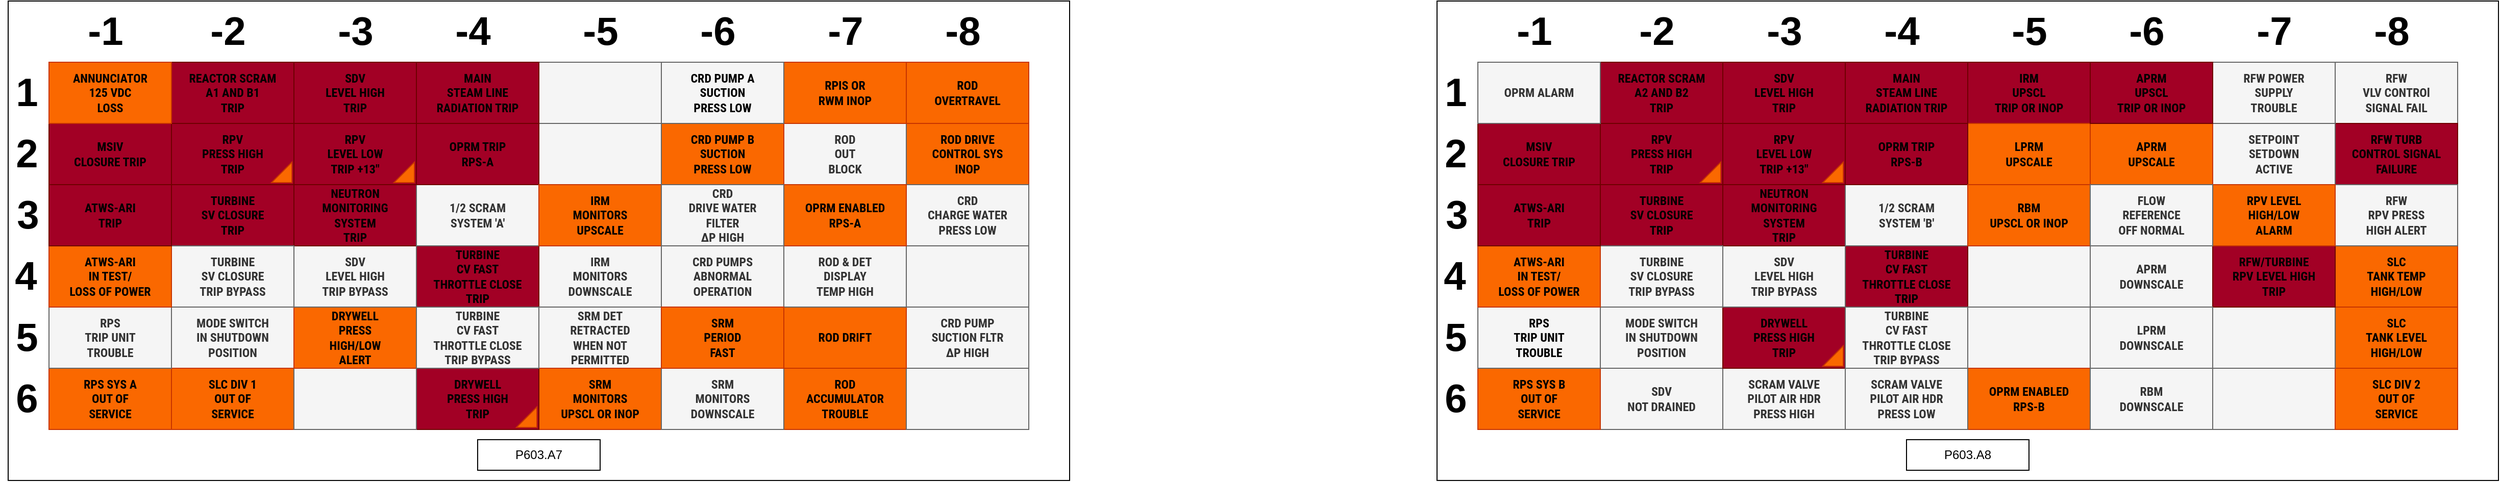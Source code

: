 <mxfile version="24.2.5" type="device">
  <diagram name="Page-1" id="h8Bcf1s3tBFt2Pz8XJp2">
    <mxGraphModel dx="2049" dy="1206" grid="1" gridSize="10" guides="1" tooltips="1" connect="1" arrows="1" fold="1" page="1" pageScale="1" pageWidth="850" pageHeight="1100" math="0" shadow="0">
      <root>
        <mxCell id="0" />
        <mxCell id="1" parent="0" />
        <mxCell id="2YqUbFD5odln5tQl_1zN-1" value="" style="rounded=0;whiteSpace=wrap;html=1;" parent="1" vertex="1">
          <mxGeometry x="588" y="350" width="1040" height="470" as="geometry" />
        </mxCell>
        <mxCell id="2YqUbFD5odln5tQl_1zN-2" value="SRM DET&lt;div&gt;RETRACTED&lt;/div&gt;&lt;div&gt;WHEN NOT&lt;/div&gt;&lt;div&gt;PERMITTED&lt;/div&gt;" style="rounded=0;whiteSpace=wrap;html=1;fillColor=#f5f5f5;fontColor=#333333;strokeColor=#666666;labelBackgroundColor=none;fontSize=12;fontFamily=Roboto Condensed;fontStyle=1" parent="1" vertex="1">
          <mxGeometry x="1108" y="650" width="120" height="60" as="geometry" />
        </mxCell>
        <mxCell id="2YqUbFD5odln5tQl_1zN-3" value="ROD&lt;div&gt;OVERTRAVEL&lt;/div&gt;" style="rounded=0;whiteSpace=wrap;html=1;fillColor=#fa6800;fontColor=#000000;strokeColor=#C73500;labelBackgroundColor=none;fontSize=12;fontFamily=Roboto Condensed;fontStyle=1" parent="1" vertex="1">
          <mxGeometry x="1468" y="410" width="120" height="60" as="geometry" />
        </mxCell>
        <mxCell id="2YqUbFD5odln5tQl_1zN-4" value="ROD&lt;div&gt;ACCUMULATOR&lt;/div&gt;&lt;div&gt;TROUBLE&lt;/div&gt;" style="rounded=0;whiteSpace=wrap;html=1;fillColor=#fa6800;fontColor=#000000;strokeColor=#C73500;labelBackgroundColor=none;fontSize=12;fontFamily=Roboto Condensed;fontStyle=1" parent="1" vertex="1">
          <mxGeometry x="1348" y="710" width="120" height="60" as="geometry" />
        </mxCell>
        <mxCell id="2YqUbFD5odln5tQl_1zN-5" value="-1" style="text;html=1;align=center;verticalAlign=middle;resizable=0;points=[];autosize=1;strokeColor=none;fillColor=none;fontSize=39;fontStyle=1" parent="1" vertex="1">
          <mxGeometry x="653" y="350" width="60" height="60" as="geometry" />
        </mxCell>
        <mxCell id="2YqUbFD5odln5tQl_1zN-6" value="-2" style="text;html=1;align=center;verticalAlign=middle;resizable=0;points=[];autosize=1;strokeColor=none;fillColor=none;fontSize=39;fontStyle=1" parent="1" vertex="1">
          <mxGeometry x="773" y="350" width="60" height="60" as="geometry" />
        </mxCell>
        <mxCell id="2YqUbFD5odln5tQl_1zN-7" value="-3" style="text;html=1;align=center;verticalAlign=middle;resizable=0;points=[];autosize=1;strokeColor=none;fillColor=none;fontSize=39;fontStyle=1" parent="1" vertex="1">
          <mxGeometry x="898" y="350" width="60" height="60" as="geometry" />
        </mxCell>
        <mxCell id="2YqUbFD5odln5tQl_1zN-8" value="-4" style="text;html=1;align=center;verticalAlign=middle;resizable=0;points=[];autosize=1;strokeColor=none;fillColor=none;fontSize=39;fontStyle=1" parent="1" vertex="1">
          <mxGeometry x="1013" y="350" width="60" height="60" as="geometry" />
        </mxCell>
        <mxCell id="2YqUbFD5odln5tQl_1zN-9" value="-5" style="text;html=1;align=center;verticalAlign=middle;resizable=0;points=[];autosize=1;strokeColor=none;fillColor=none;fontSize=39;fontStyle=1" parent="1" vertex="1">
          <mxGeometry x="1138" y="350" width="60" height="60" as="geometry" />
        </mxCell>
        <mxCell id="2YqUbFD5odln5tQl_1zN-10" value="-6" style="text;html=1;align=center;verticalAlign=middle;resizable=0;points=[];autosize=1;strokeColor=none;fillColor=none;fontSize=39;fontStyle=1" parent="1" vertex="1">
          <mxGeometry x="1253" y="350" width="60" height="60" as="geometry" />
        </mxCell>
        <mxCell id="2YqUbFD5odln5tQl_1zN-11" value="-7" style="text;html=1;align=center;verticalAlign=middle;resizable=0;points=[];autosize=1;strokeColor=none;fillColor=none;fontSize=39;fontStyle=1" parent="1" vertex="1">
          <mxGeometry x="1378" y="350" width="60" height="60" as="geometry" />
        </mxCell>
        <mxCell id="2YqUbFD5odln5tQl_1zN-12" value="-8" style="text;html=1;align=center;verticalAlign=middle;resizable=0;points=[];autosize=1;strokeColor=none;fillColor=none;fontSize=39;fontStyle=1" parent="1" vertex="1">
          <mxGeometry x="1493" y="350" width="60" height="60" as="geometry" />
        </mxCell>
        <mxCell id="2YqUbFD5odln5tQl_1zN-13" value="1" style="text;html=1;align=center;verticalAlign=middle;resizable=0;points=[];autosize=1;strokeColor=none;fillColor=none;fontSize=39;fontStyle=1" parent="1" vertex="1">
          <mxGeometry x="581" y="410" width="50" height="60" as="geometry" />
        </mxCell>
        <mxCell id="2YqUbFD5odln5tQl_1zN-14" value="2" style="text;html=1;align=center;verticalAlign=middle;resizable=0;points=[];autosize=1;strokeColor=none;fillColor=none;fontSize=39;fontStyle=1" parent="1" vertex="1">
          <mxGeometry x="581" y="470" width="50" height="60" as="geometry" />
        </mxCell>
        <mxCell id="2YqUbFD5odln5tQl_1zN-15" value="3" style="text;html=1;align=center;verticalAlign=middle;resizable=0;points=[];autosize=1;strokeColor=none;fillColor=none;fontSize=39;fontStyle=1" parent="1" vertex="1">
          <mxGeometry x="582" y="530" width="50" height="60" as="geometry" />
        </mxCell>
        <mxCell id="2YqUbFD5odln5tQl_1zN-16" value="4" style="text;html=1;align=center;verticalAlign=middle;resizable=0;points=[];autosize=1;strokeColor=none;fillColor=none;fontSize=39;fontStyle=1" parent="1" vertex="1">
          <mxGeometry x="580" y="590" width="50" height="60" as="geometry" />
        </mxCell>
        <mxCell id="2YqUbFD5odln5tQl_1zN-17" value="5" style="text;html=1;align=center;verticalAlign=middle;resizable=0;points=[];autosize=1;strokeColor=none;fillColor=none;fontSize=39;fontStyle=1" parent="1" vertex="1">
          <mxGeometry x="581" y="650" width="50" height="60" as="geometry" />
        </mxCell>
        <mxCell id="2YqUbFD5odln5tQl_1zN-18" value="6" style="text;html=1;align=center;verticalAlign=middle;resizable=0;points=[];autosize=1;strokeColor=none;fillColor=none;fontSize=39;fontStyle=1" parent="1" vertex="1">
          <mxGeometry x="581" y="710" width="50" height="60" as="geometry" />
        </mxCell>
        <mxCell id="2YqUbFD5odln5tQl_1zN-19" value="P603.A7" style="rounded=0;whiteSpace=wrap;html=1;" parent="1" vertex="1">
          <mxGeometry x="1048" y="780" width="120" height="30" as="geometry" />
        </mxCell>
        <mxCell id="2YqUbFD5odln5tQl_1zN-20" value="" style="rounded=0;whiteSpace=wrap;html=1;fillColor=#f5f5f5;fontColor=#333333;strokeColor=#666666;labelBackgroundColor=none;fontSize=12;fontFamily=Roboto Condensed;fontStyle=1" parent="1" vertex="1">
          <mxGeometry x="1468" y="710" width="120" height="60" as="geometry" />
        </mxCell>
        <mxCell id="2YqUbFD5odln5tQl_1zN-21" value="CRD PUMP&lt;div&gt;SUCTION FLTR&lt;/div&gt;&lt;div&gt;ΔP HIGH&lt;br&gt;&lt;/div&gt;" style="rounded=0;whiteSpace=wrap;html=1;fillColor=#f5f5f5;fontColor=#333333;strokeColor=#666666;labelBackgroundColor=none;fontSize=12;fontFamily=Roboto Condensed;fontStyle=1" parent="1" vertex="1">
          <mxGeometry x="1468" y="650" width="120" height="60" as="geometry" />
        </mxCell>
        <mxCell id="2YqUbFD5odln5tQl_1zN-22" value="" style="rounded=0;whiteSpace=wrap;html=1;fillColor=#f5f5f5;fontColor=#333333;strokeColor=#666666;labelBackgroundColor=none;fontSize=12;fontFamily=Roboto Condensed;fontStyle=1" parent="1" vertex="1">
          <mxGeometry x="1468" y="590" width="120" height="60" as="geometry" />
        </mxCell>
        <mxCell id="2YqUbFD5odln5tQl_1zN-23" value="ROD DRIFT" style="rounded=0;whiteSpace=wrap;html=1;fillColor=#fa6800;fontColor=#000000;strokeColor=#C73500;labelBackgroundColor=none;fontSize=12;fontFamily=Roboto Condensed;fontStyle=1" parent="1" vertex="1">
          <mxGeometry x="1348" y="650" width="120" height="60" as="geometry" />
        </mxCell>
        <mxCell id="2YqUbFD5odln5tQl_1zN-24" value="CRD PUMPS&lt;div&gt;ABNORMAL&lt;/div&gt;&lt;div&gt;OPERATION&lt;/div&gt;" style="rounded=0;whiteSpace=wrap;html=1;fillColor=#f5f5f5;fontColor=#333333;strokeColor=#666666;labelBackgroundColor=none;fontSize=12;fontFamily=Roboto Condensed;fontStyle=1" parent="1" vertex="1">
          <mxGeometry x="1228" y="590" width="120" height="60" as="geometry" />
        </mxCell>
        <mxCell id="2YqUbFD5odln5tQl_1zN-25" value="ROD &amp;amp; DET&lt;div&gt;DISPLAY&lt;/div&gt;&lt;div&gt;TEMP HIGH&lt;/div&gt;" style="rounded=0;whiteSpace=wrap;html=1;fillColor=#f5f5f5;fontColor=#333333;strokeColor=#666666;labelBackgroundColor=none;fontSize=12;fontFamily=Roboto Condensed;fontStyle=1" parent="1" vertex="1">
          <mxGeometry x="1348" y="590" width="120" height="60" as="geometry" />
        </mxCell>
        <mxCell id="2YqUbFD5odln5tQl_1zN-26" value="ROD DRIVE&lt;div&gt;CONTROL SYS&lt;/div&gt;&lt;div&gt;INOP&lt;/div&gt;" style="rounded=0;whiteSpace=wrap;html=1;fillColor=#fa6800;fontColor=#000000;strokeColor=#C73500;labelBackgroundColor=none;fontSize=12;fontFamily=Roboto Condensed;fontStyle=1" parent="1" vertex="1">
          <mxGeometry x="1468" y="470" width="120" height="60" as="geometry" />
        </mxCell>
        <mxCell id="2YqUbFD5odln5tQl_1zN-27" value="ROD&lt;div&gt;OUT&lt;/div&gt;&lt;div&gt;BLOCK&lt;/div&gt;" style="rounded=0;whiteSpace=wrap;html=1;fillColor=#f5f5f5;fontColor=#333333;strokeColor=#666666;labelBackgroundColor=none;fontSize=12;fontFamily=Roboto Condensed;fontStyle=1" parent="1" vertex="1">
          <mxGeometry x="1348" y="470" width="120" height="60" as="geometry" />
        </mxCell>
        <mxCell id="2YqUbFD5odln5tQl_1zN-28" value="CRD PUMP B&lt;div&gt;SUCTION&lt;/div&gt;&lt;div&gt;PRESS LOW&lt;/div&gt;" style="rounded=0;whiteSpace=wrap;html=1;fillColor=#fa6800;fontColor=#000000;strokeColor=#C73500;labelBackgroundColor=none;fontSize=12;fontFamily=Roboto Condensed;fontStyle=1" parent="1" vertex="1">
          <mxGeometry x="1228" y="470" width="120" height="60" as="geometry" />
        </mxCell>
        <mxCell id="2YqUbFD5odln5tQl_1zN-29" value="CRD&lt;div&gt;CHARGE WATER&lt;/div&gt;&lt;div&gt;PRESS LOW&lt;/div&gt;" style="rounded=0;whiteSpace=wrap;html=1;fillColor=#f5f5f5;fontColor=#333333;strokeColor=#666666;labelBackgroundColor=none;fontSize=12;fontFamily=Roboto Condensed;fontStyle=1" parent="1" vertex="1">
          <mxGeometry x="1468" y="530" width="120" height="60" as="geometry" />
        </mxCell>
        <mxCell id="2YqUbFD5odln5tQl_1zN-30" value="RPIS OR&lt;div&gt;RWM INOP&lt;/div&gt;" style="rounded=0;whiteSpace=wrap;html=1;fillColor=#fa6800;fontColor=#000000;strokeColor=#C73500;labelBackgroundColor=none;fontSize=12;fontFamily=Roboto Condensed;fontStyle=1" parent="1" vertex="1">
          <mxGeometry x="1348" y="410" width="120" height="60" as="geometry" />
        </mxCell>
        <mxCell id="2YqUbFD5odln5tQl_1zN-31" value="" style="rounded=0;whiteSpace=wrap;html=1;fillColor=#f5f5f5;fontColor=#333333;strokeColor=#666666;labelBackgroundColor=none;fontSize=12;fontFamily=Roboto Condensed;fontStyle=1" parent="1" vertex="1">
          <mxGeometry x="1108" y="410" width="120" height="60" as="geometry" />
        </mxCell>
        <mxCell id="2YqUbFD5odln5tQl_1zN-32" value="" style="rounded=0;whiteSpace=wrap;html=1;fillColor=#f5f5f5;fontColor=#333333;strokeColor=#666666;labelBackgroundColor=none;fontSize=12;fontFamily=Roboto Condensed;fontStyle=1" parent="1" vertex="1">
          <mxGeometry x="1108" y="470" width="120" height="60" as="geometry" />
        </mxCell>
        <mxCell id="2YqUbFD5odln5tQl_1zN-33" value="OPRM ENABLED&lt;div&gt;RPS-A&lt;/div&gt;" style="rounded=0;whiteSpace=wrap;html=1;fillColor=#fa6800;fontColor=#000000;strokeColor=#C73500;labelBackgroundColor=none;fontSize=12;fontFamily=Roboto Condensed;fontStyle=1" parent="1" vertex="1">
          <mxGeometry x="1348" y="530" width="120" height="60" as="geometry" />
        </mxCell>
        <mxCell id="2YqUbFD5odln5tQl_1zN-34" value="SRM&lt;div&gt;MONITORS&lt;/div&gt;&lt;div&gt;UPSCL OR INOP&lt;/div&gt;" style="rounded=0;whiteSpace=wrap;html=1;fillColor=#fa6800;fontColor=#000000;strokeColor=#C73500;labelBackgroundColor=none;fontSize=12;fontFamily=Roboto Condensed;fontStyle=1" parent="1" vertex="1">
          <mxGeometry x="1108" y="710" width="120" height="60" as="geometry" />
        </mxCell>
        <mxCell id="2YqUbFD5odln5tQl_1zN-35" value="&lt;span style=&quot;color: rgb(0, 0, 0);&quot;&gt;CRD PUMP A&lt;/span&gt;&lt;div style=&quot;color: rgb(0, 0, 0);&quot;&gt;SUCTION&lt;/div&gt;&lt;div style=&quot;color: rgb(0, 0, 0);&quot;&gt;PRESS LOW&lt;/div&gt;" style="rounded=0;whiteSpace=wrap;html=1;fillColor=#f5f5f5;fontColor=#333333;strokeColor=#666666;labelBackgroundColor=none;fontSize=12;fontFamily=Roboto Condensed;fontStyle=1" parent="1" vertex="1">
          <mxGeometry x="1228" y="410" width="120" height="60" as="geometry" />
        </mxCell>
        <mxCell id="2YqUbFD5odln5tQl_1zN-36" value="SRM&lt;div&gt;MONITORS&lt;/div&gt;&lt;div&gt;DOWNSCALE&lt;/div&gt;" style="rounded=0;whiteSpace=wrap;html=1;fillColor=#f5f5f5;fontColor=#333333;strokeColor=#666666;labelBackgroundColor=none;fontSize=12;fontFamily=Roboto Condensed;fontStyle=1" parent="1" vertex="1">
          <mxGeometry x="1228" y="710" width="120" height="60" as="geometry" />
        </mxCell>
        <mxCell id="2YqUbFD5odln5tQl_1zN-37" value="IRM&lt;div&gt;MONITORS&lt;/div&gt;&lt;div&gt;DOWNSCALE&lt;/div&gt;" style="rounded=0;whiteSpace=wrap;html=1;fillColor=#f5f5f5;fontColor=#333333;strokeColor=#666666;labelBackgroundColor=none;fontSize=12;fontFamily=Roboto Condensed;fontStyle=1" parent="1" vertex="1">
          <mxGeometry x="1108" y="590" width="120" height="60" as="geometry" />
        </mxCell>
        <mxCell id="2YqUbFD5odln5tQl_1zN-38" value="DRYWELL&lt;div&gt;PRESS HIGH&lt;/div&gt;&lt;div&gt;TRIP&lt;/div&gt;" style="rounded=0;whiteSpace=wrap;html=1;fillColor=#a20025;fontColor=#000000;strokeColor=#6F0000;labelBackgroundColor=none;fontSize=12;fontFamily=Roboto Condensed;fontStyle=1" parent="1" vertex="1">
          <mxGeometry x="988" y="710" width="120" height="60" as="geometry" />
        </mxCell>
        <mxCell id="2YqUbFD5odln5tQl_1zN-39" value="MODE SWITCH&lt;div&gt;IN SHUTDOWN&lt;/div&gt;&lt;div&gt;POSITION&lt;/div&gt;" style="rounded=0;whiteSpace=wrap;html=1;fillColor=#f5f5f5;fontColor=#333333;strokeColor=#666666;labelBackgroundColor=none;fontSize=12;fontFamily=Roboto Condensed;fontStyle=1" parent="1" vertex="1">
          <mxGeometry x="748" y="650" width="120" height="60" as="geometry" />
        </mxCell>
        <mxCell id="2YqUbFD5odln5tQl_1zN-40" value="SLC DIV 1&lt;div&gt;OUT OF&lt;/div&gt;&lt;div&gt;SERVICE&lt;/div&gt;" style="rounded=0;whiteSpace=wrap;html=1;fillColor=#fa6800;fontColor=#000000;strokeColor=#C73500;labelBackgroundColor=none;fontSize=12;fontFamily=Roboto Condensed;fontStyle=1" parent="1" vertex="1">
          <mxGeometry x="748" y="710" width="120" height="60" as="geometry" />
        </mxCell>
        <mxCell id="2YqUbFD5odln5tQl_1zN-41" value="RPS SYS A&lt;div&gt;OUT OF&lt;/div&gt;&lt;div&gt;SERVICE&lt;/div&gt;" style="rounded=0;whiteSpace=wrap;html=1;fillColor=#fa6800;fontColor=#000000;strokeColor=#C73500;labelBackgroundColor=none;fontSize=12;fontFamily=Roboto Condensed;fontStyle=1" parent="1" vertex="1">
          <mxGeometry x="628" y="710" width="120" height="60" as="geometry" />
        </mxCell>
        <mxCell id="2YqUbFD5odln5tQl_1zN-42" value="RPS&lt;br&gt;TRIP UNIT&lt;div&gt;TROUBLE&lt;/div&gt;" style="rounded=0;whiteSpace=wrap;html=1;fillColor=#f5f5f5;fontColor=#333333;strokeColor=#666666;labelBackgroundColor=none;fontSize=12;fontFamily=Roboto Condensed;fontStyle=1" parent="1" vertex="1">
          <mxGeometry x="628" y="650" width="120" height="60" as="geometry" />
        </mxCell>
        <mxCell id="2YqUbFD5odln5tQl_1zN-43" value="" style="rounded=0;whiteSpace=wrap;html=1;fillColor=#f5f5f5;fontColor=#333333;strokeColor=#666666;labelBackgroundColor=none;fontSize=12;fontFamily=Roboto Condensed;fontStyle=1" parent="1" vertex="1">
          <mxGeometry x="868" y="710" width="120" height="60" as="geometry" />
        </mxCell>
        <mxCell id="2YqUbFD5odln5tQl_1zN-44" value="DRYWELL&lt;br&gt;PRESS&lt;div&gt;HIGH/LOW&lt;/div&gt;&lt;div&gt;ALERT&lt;/div&gt;" style="rounded=0;whiteSpace=wrap;html=1;fillColor=#fa6800;fontColor=#000000;strokeColor=#C73500;labelBackgroundColor=none;fontSize=12;fontFamily=Roboto Condensed;fontStyle=1" parent="1" vertex="1">
          <mxGeometry x="868" y="650" width="120" height="60" as="geometry" />
        </mxCell>
        <mxCell id="2YqUbFD5odln5tQl_1zN-45" value="TURBINE&lt;div&gt;CV FAST&lt;/div&gt;&lt;div&gt;THROTTLE CLOSE&lt;/div&gt;&lt;div&gt;TRIP&lt;/div&gt;" style="rounded=0;whiteSpace=wrap;html=1;fillColor=#a20025;fontColor=#000000;strokeColor=#6F0000;labelBackgroundColor=none;fontSize=12;fontFamily=Roboto Condensed;fontStyle=1" parent="1" vertex="1">
          <mxGeometry x="988" y="590" width="120" height="60" as="geometry" />
        </mxCell>
        <mxCell id="2YqUbFD5odln5tQl_1zN-46" value="SDV&lt;div&gt;LEVEL HIGH&lt;/div&gt;&lt;div&gt;TRIP BYPASS&lt;/div&gt;" style="rounded=0;whiteSpace=wrap;html=1;fillColor=#f5f5f5;fontColor=#333333;strokeColor=#666666;labelBackgroundColor=none;fontSize=12;fontFamily=Roboto Condensed;fontStyle=1" parent="1" vertex="1">
          <mxGeometry x="868" y="590" width="120" height="60" as="geometry" />
        </mxCell>
        <mxCell id="2YqUbFD5odln5tQl_1zN-47" value="NEUTRON&lt;div&gt;MONITORING&lt;/div&gt;&lt;div&gt;SYSTEM&lt;/div&gt;&lt;div&gt;TRIP&lt;/div&gt;" style="rounded=0;whiteSpace=wrap;html=1;fillColor=#a20025;fontColor=#000000;strokeColor=#6F0000;labelBackgroundColor=none;fontSize=12;fontFamily=Roboto Condensed;fontStyle=1" parent="1" vertex="1">
          <mxGeometry x="868" y="530" width="120" height="60" as="geometry" />
        </mxCell>
        <mxCell id="2YqUbFD5odln5tQl_1zN-48" value="1/2 SCRAM&lt;div&gt;SYSTEM &#39;A&#39;&lt;/div&gt;" style="rounded=0;whiteSpace=wrap;html=1;fillColor=#f5f5f5;fontColor=#333333;strokeColor=#666666;labelBackgroundColor=none;fontSize=12;fontFamily=Roboto Condensed;fontStyle=1" parent="1" vertex="1">
          <mxGeometry x="988" y="530" width="120" height="60" as="geometry" />
        </mxCell>
        <mxCell id="2YqUbFD5odln5tQl_1zN-49" value="OPRM TRIP&lt;div&gt;RPS-A&lt;/div&gt;" style="rounded=0;whiteSpace=wrap;html=1;fillColor=#a20025;fontColor=#000000;strokeColor=#6F0000;labelBackgroundColor=none;fontSize=12;fontFamily=Roboto Condensed;fontStyle=1" parent="1" vertex="1">
          <mxGeometry x="988" y="470" width="120" height="60" as="geometry" />
        </mxCell>
        <mxCell id="2YqUbFD5odln5tQl_1zN-50" value="RPV&lt;div&gt;LEVEL LOW&lt;/div&gt;&lt;div&gt;TRIP +13&quot;&lt;/div&gt;" style="rounded=0;whiteSpace=wrap;html=1;fillColor=#a20025;fontColor=#000000;strokeColor=#6F0000;labelBackgroundColor=none;fontSize=12;fontFamily=Roboto Condensed;fontStyle=1" parent="1" vertex="1">
          <mxGeometry x="868" y="470" width="120" height="60" as="geometry" />
        </mxCell>
        <mxCell id="2YqUbFD5odln5tQl_1zN-51" value="SDV&lt;div&gt;LEVEL HIGH&lt;/div&gt;&lt;div&gt;TRIP&lt;/div&gt;" style="rounded=0;whiteSpace=wrap;html=1;fillColor=#a20025;fontColor=#000000;strokeColor=#6F0000;labelBackgroundColor=none;fontSize=12;fontFamily=Roboto Condensed;fontStyle=1" parent="1" vertex="1">
          <mxGeometry x="868" y="410" width="120" height="60" as="geometry" />
        </mxCell>
        <mxCell id="2YqUbFD5odln5tQl_1zN-52" value="MAIN&lt;div&gt;STEAM LINE&lt;/div&gt;&lt;div&gt;RADIATION TRIP&lt;/div&gt;" style="rounded=0;whiteSpace=wrap;html=1;fillColor=#a20025;fontColor=#000000;strokeColor=#6F0000;labelBackgroundColor=none;fontSize=12;fontFamily=Roboto Condensed;fontStyle=1" parent="1" vertex="1">
          <mxGeometry x="988" y="410" width="120" height="60" as="geometry" />
        </mxCell>
        <mxCell id="2YqUbFD5odln5tQl_1zN-53" value="REACTOR SCRAM&lt;div&gt;A1 AND B1&lt;/div&gt;&lt;div&gt;TRIP&lt;/div&gt;" style="rounded=0;whiteSpace=wrap;html=1;fillColor=#a20025;fontColor=#000000;strokeColor=#6F0000;labelBackgroundColor=none;fontSize=12;fontFamily=Roboto Condensed;fontStyle=1" parent="1" vertex="1">
          <mxGeometry x="748" y="410" width="120" height="60" as="geometry" />
        </mxCell>
        <mxCell id="2YqUbFD5odln5tQl_1zN-54" value="RPV&lt;div&gt;PRESS HIGH&lt;/div&gt;&lt;div&gt;TRIP&lt;/div&gt;" style="rounded=0;whiteSpace=wrap;html=1;fillColor=#a20025;fontColor=#000000;strokeColor=#6F0000;labelBackgroundColor=none;fontSize=12;fontFamily=Roboto Condensed;fontStyle=1" parent="1" vertex="1">
          <mxGeometry x="748" y="470" width="120" height="60" as="geometry" />
        </mxCell>
        <mxCell id="2YqUbFD5odln5tQl_1zN-55" value="TURBINE&lt;div&gt;SV CLOSURE&lt;br&gt;&lt;span style=&quot;background-color: initial;&quot;&gt;TRIP&lt;/span&gt;&lt;/div&gt;" style="rounded=0;whiteSpace=wrap;html=1;fillColor=#a20025;fontColor=#000000;strokeColor=#6F0000;labelBackgroundColor=none;fontSize=12;fontFamily=Roboto Condensed;fontStyle=1" parent="1" vertex="1">
          <mxGeometry x="748" y="530" width="120" height="60" as="geometry" />
        </mxCell>
        <mxCell id="2YqUbFD5odln5tQl_1zN-56" value="TURBINE&lt;div&gt;SV CLOSURE&lt;br&gt;&lt;span style=&quot;background-color: initial;&quot;&gt;TRIP BYPASS&lt;/span&gt;&lt;/div&gt;" style="rounded=0;whiteSpace=wrap;html=1;fillColor=#f5f5f5;fontColor=#333333;strokeColor=#666666;labelBackgroundColor=none;fontSize=12;fontFamily=Roboto Condensed;fontStyle=1" parent="1" vertex="1">
          <mxGeometry x="748" y="590" width="120" height="60" as="geometry" />
        </mxCell>
        <mxCell id="2YqUbFD5odln5tQl_1zN-57" value="ATWS-ARI&lt;div&gt;IN TEST/&lt;/div&gt;&lt;div&gt;LOSS OF POWER&lt;/div&gt;" style="rounded=0;whiteSpace=wrap;html=1;fillColor=#fa6800;fontColor=#000000;strokeColor=#C73500;labelBackgroundColor=none;fontSize=12;fontFamily=Roboto Condensed;fontStyle=1" parent="1" vertex="1">
          <mxGeometry x="628" y="590" width="120" height="60" as="geometry" />
        </mxCell>
        <mxCell id="2YqUbFD5odln5tQl_1zN-58" value="&lt;span style=&quot;&quot;&gt;ATWS-ARI&lt;/span&gt;&lt;div style=&quot;&quot;&gt;TRIP&lt;/div&gt;" style="rounded=0;whiteSpace=wrap;html=1;fillColor=#a20025;fontColor=#000000;strokeColor=#6F0000;labelBackgroundColor=none;fontSize=12;fontFamily=Roboto Condensed;fontStyle=1" parent="1" vertex="1">
          <mxGeometry x="628" y="530" width="120" height="60" as="geometry" />
        </mxCell>
        <mxCell id="2YqUbFD5odln5tQl_1zN-59" value="MSIV&lt;div&gt;CLOSURE TRIP&lt;/div&gt;" style="rounded=0;whiteSpace=wrap;html=1;fillColor=#a20025;fontColor=#000000;strokeColor=#6F0000;labelBackgroundColor=none;fontSize=12;fontFamily=Roboto Condensed;fontStyle=1" parent="1" vertex="1">
          <mxGeometry x="628" y="470" width="120" height="60" as="geometry" />
        </mxCell>
        <mxCell id="2YqUbFD5odln5tQl_1zN-60" value="ANNUNCIATOR&lt;div&gt;125 VDC&lt;/div&gt;&lt;div&gt;LOSS&lt;/div&gt;" style="rounded=0;whiteSpace=wrap;html=1;fillColor=#fa6800;fontColor=#000000;strokeColor=#C73500;labelBackgroundColor=none;fontSize=12;fontFamily=Roboto Condensed;fontStyle=1" parent="1" vertex="1">
          <mxGeometry x="628" y="410" width="120" height="60" as="geometry" />
        </mxCell>
        <mxCell id="2YqUbFD5odln5tQl_1zN-61" value="IRM&lt;div&gt;MONITORS&lt;/div&gt;&lt;div&gt;UPSCALE&lt;/div&gt;" style="rounded=0;whiteSpace=wrap;html=1;fillColor=#fa6800;fontColor=#000000;strokeColor=#C73500;labelBackgroundColor=none;fontSize=12;fontFamily=Roboto Condensed;fontStyle=1" parent="1" vertex="1">
          <mxGeometry x="1108" y="530" width="120" height="60" as="geometry" />
        </mxCell>
        <mxCell id="2YqUbFD5odln5tQl_1zN-62" value="SRM&lt;div&gt;PERIOD&lt;/div&gt;&lt;div&gt;FAST&lt;/div&gt;" style="rounded=0;whiteSpace=wrap;html=1;fillColor=#fa6800;fontColor=#000000;strokeColor=#C73500;labelBackgroundColor=none;fontSize=12;fontFamily=Roboto Condensed;fontStyle=1" parent="1" vertex="1">
          <mxGeometry x="1228" y="650" width="120" height="60" as="geometry" />
        </mxCell>
        <mxCell id="2YqUbFD5odln5tQl_1zN-63" value="TURBINE&lt;div&gt;CV FAST&lt;/div&gt;&lt;div&gt;THROTTLE CLOSE&lt;/div&gt;&lt;div&gt;TRIP BYPASS&lt;/div&gt;" style="rounded=0;whiteSpace=wrap;html=1;fillColor=#f5f5f5;fontColor=#333333;strokeColor=#666666;labelBackgroundColor=none;fontSize=12;fontFamily=Roboto Condensed;fontStyle=1" parent="1" vertex="1">
          <mxGeometry x="988" y="650" width="120" height="60" as="geometry" />
        </mxCell>
        <mxCell id="2YqUbFD5odln5tQl_1zN-64" value="CRD&lt;div&gt;DRIVE WATER&lt;/div&gt;&lt;div&gt;FILTER&lt;/div&gt;&lt;div&gt;ΔP HIGH&lt;br&gt;&lt;/div&gt;" style="rounded=0;whiteSpace=wrap;html=1;fillColor=#f5f5f5;fontColor=#333333;strokeColor=#666666;labelBackgroundColor=none;fontSize=12;fontFamily=Roboto Condensed;fontStyle=1" parent="1" vertex="1">
          <mxGeometry x="1228" y="530" width="120" height="60" as="geometry" />
        </mxCell>
        <mxCell id="2YqUbFD5odln5tQl_1zN-65" value="" style="rounded=0;whiteSpace=wrap;html=1;" parent="1" vertex="1">
          <mxGeometry x="1988" y="350" width="1040" height="470" as="geometry" />
        </mxCell>
        <mxCell id="2YqUbFD5odln5tQl_1zN-66" value="" style="rounded=0;whiteSpace=wrap;html=1;fillColor=#f5f5f5;fontColor=#333333;strokeColor=#666666;labelBackgroundColor=none;fontSize=12;fontFamily=Roboto Condensed;fontStyle=1" parent="1" vertex="1">
          <mxGeometry x="2508" y="650" width="120" height="60" as="geometry" />
        </mxCell>
        <mxCell id="2YqUbFD5odln5tQl_1zN-67" value="RFW&lt;div&gt;VLV CONTROl&lt;/div&gt;&lt;div&gt;SIGNAL FAIL&lt;/div&gt;" style="rounded=0;whiteSpace=wrap;html=1;fillColor=#f5f5f5;fontColor=#333333;strokeColor=#666666;labelBackgroundColor=none;fontSize=12;fontFamily=Roboto Condensed;fontStyle=1" parent="1" vertex="1">
          <mxGeometry x="2868" y="410" width="120" height="60" as="geometry" />
        </mxCell>
        <mxCell id="2YqUbFD5odln5tQl_1zN-68" value="" style="rounded=0;whiteSpace=wrap;html=1;fillColor=#f5f5f5;fontColor=#333333;strokeColor=#666666;labelBackgroundColor=none;fontSize=12;fontFamily=Roboto Condensed;fontStyle=1" parent="1" vertex="1">
          <mxGeometry x="2748" y="710" width="120" height="60" as="geometry" />
        </mxCell>
        <mxCell id="2YqUbFD5odln5tQl_1zN-69" value="-1" style="text;html=1;align=center;verticalAlign=middle;resizable=0;points=[];autosize=1;strokeColor=none;fillColor=none;fontSize=39;fontStyle=1" parent="1" vertex="1">
          <mxGeometry x="2053" y="350" width="60" height="60" as="geometry" />
        </mxCell>
        <mxCell id="2YqUbFD5odln5tQl_1zN-70" value="-2" style="text;html=1;align=center;verticalAlign=middle;resizable=0;points=[];autosize=1;strokeColor=none;fillColor=none;fontSize=39;fontStyle=1" parent="1" vertex="1">
          <mxGeometry x="2173" y="350" width="60" height="60" as="geometry" />
        </mxCell>
        <mxCell id="2YqUbFD5odln5tQl_1zN-71" value="-3" style="text;html=1;align=center;verticalAlign=middle;resizable=0;points=[];autosize=1;strokeColor=none;fillColor=none;fontSize=39;fontStyle=1" parent="1" vertex="1">
          <mxGeometry x="2298" y="350" width="60" height="60" as="geometry" />
        </mxCell>
        <mxCell id="2YqUbFD5odln5tQl_1zN-72" value="-4" style="text;html=1;align=center;verticalAlign=middle;resizable=0;points=[];autosize=1;strokeColor=none;fillColor=none;fontSize=39;fontStyle=1" parent="1" vertex="1">
          <mxGeometry x="2413" y="350" width="60" height="60" as="geometry" />
        </mxCell>
        <mxCell id="2YqUbFD5odln5tQl_1zN-73" value="-5" style="text;html=1;align=center;verticalAlign=middle;resizable=0;points=[];autosize=1;strokeColor=none;fillColor=none;fontSize=39;fontStyle=1" parent="1" vertex="1">
          <mxGeometry x="2538" y="350" width="60" height="60" as="geometry" />
        </mxCell>
        <mxCell id="2YqUbFD5odln5tQl_1zN-74" value="-6" style="text;html=1;align=center;verticalAlign=middle;resizable=0;points=[];autosize=1;strokeColor=none;fillColor=none;fontSize=39;fontStyle=1" parent="1" vertex="1">
          <mxGeometry x="2653" y="350" width="60" height="60" as="geometry" />
        </mxCell>
        <mxCell id="2YqUbFD5odln5tQl_1zN-75" value="-7" style="text;html=1;align=center;verticalAlign=middle;resizable=0;points=[];autosize=1;strokeColor=none;fillColor=none;fontSize=39;fontStyle=1" parent="1" vertex="1">
          <mxGeometry x="2778" y="350" width="60" height="60" as="geometry" />
        </mxCell>
        <mxCell id="2YqUbFD5odln5tQl_1zN-76" value="-8" style="text;html=1;align=center;verticalAlign=middle;resizable=0;points=[];autosize=1;strokeColor=none;fillColor=none;fontSize=39;fontStyle=1" parent="1" vertex="1">
          <mxGeometry x="2893" y="350" width="60" height="60" as="geometry" />
        </mxCell>
        <mxCell id="2YqUbFD5odln5tQl_1zN-77" value="1" style="text;html=1;align=center;verticalAlign=middle;resizable=0;points=[];autosize=1;strokeColor=none;fillColor=none;fontSize=39;fontStyle=1" parent="1" vertex="1">
          <mxGeometry x="1981" y="410" width="50" height="60" as="geometry" />
        </mxCell>
        <mxCell id="2YqUbFD5odln5tQl_1zN-78" value="2" style="text;html=1;align=center;verticalAlign=middle;resizable=0;points=[];autosize=1;strokeColor=none;fillColor=none;fontSize=39;fontStyle=1" parent="1" vertex="1">
          <mxGeometry x="1981" y="470" width="50" height="60" as="geometry" />
        </mxCell>
        <mxCell id="2YqUbFD5odln5tQl_1zN-79" value="3" style="text;html=1;align=center;verticalAlign=middle;resizable=0;points=[];autosize=1;strokeColor=none;fillColor=none;fontSize=39;fontStyle=1" parent="1" vertex="1">
          <mxGeometry x="1982" y="530" width="50" height="60" as="geometry" />
        </mxCell>
        <mxCell id="2YqUbFD5odln5tQl_1zN-80" value="4" style="text;html=1;align=center;verticalAlign=middle;resizable=0;points=[];autosize=1;strokeColor=none;fillColor=none;fontSize=39;fontStyle=1" parent="1" vertex="1">
          <mxGeometry x="1980" y="590" width="50" height="60" as="geometry" />
        </mxCell>
        <mxCell id="2YqUbFD5odln5tQl_1zN-81" value="5" style="text;html=1;align=center;verticalAlign=middle;resizable=0;points=[];autosize=1;strokeColor=none;fillColor=none;fontSize=39;fontStyle=1" parent="1" vertex="1">
          <mxGeometry x="1981" y="650" width="50" height="60" as="geometry" />
        </mxCell>
        <mxCell id="2YqUbFD5odln5tQl_1zN-82" value="6" style="text;html=1;align=center;verticalAlign=middle;resizable=0;points=[];autosize=1;strokeColor=none;fillColor=none;fontSize=39;fontStyle=1" parent="1" vertex="1">
          <mxGeometry x="1981" y="710" width="50" height="60" as="geometry" />
        </mxCell>
        <mxCell id="2YqUbFD5odln5tQl_1zN-83" value="P603.A8" style="rounded=0;whiteSpace=wrap;html=1;" parent="1" vertex="1">
          <mxGeometry x="2448" y="780" width="120" height="30" as="geometry" />
        </mxCell>
        <mxCell id="2YqUbFD5odln5tQl_1zN-84" value="SLC DIV 2&lt;div&gt;OUT OF&lt;/div&gt;&lt;div&gt;SERVICE&lt;/div&gt;" style="rounded=0;whiteSpace=wrap;html=1;fillColor=#fa6800;fontColor=#000000;strokeColor=#C73500;labelBackgroundColor=none;fontSize=12;fontFamily=Roboto Condensed;fontStyle=1" parent="1" vertex="1">
          <mxGeometry x="2868" y="710" width="120" height="60" as="geometry" />
        </mxCell>
        <mxCell id="2YqUbFD5odln5tQl_1zN-85" value="&lt;div&gt;SLC&lt;/div&gt;&lt;div&gt;TANK LEVEL&lt;/div&gt;&lt;div&gt;HIGH/LOW&lt;/div&gt;" style="rounded=0;whiteSpace=wrap;html=1;fillColor=#fa6800;fontColor=#000000;strokeColor=#C73500;labelBackgroundColor=none;fontSize=12;fontFamily=Roboto Condensed;fontStyle=1" parent="1" vertex="1">
          <mxGeometry x="2868" y="650" width="120" height="60" as="geometry" />
        </mxCell>
        <mxCell id="2YqUbFD5odln5tQl_1zN-86" value="SLC&lt;div&gt;TANK TEMP&lt;/div&gt;&lt;div&gt;HIGH/LOW&lt;/div&gt;" style="rounded=0;whiteSpace=wrap;html=1;fillColor=#fa6800;fontColor=#000000;strokeColor=#C73500;labelBackgroundColor=none;fontSize=12;fontFamily=Roboto Condensed;fontStyle=1" parent="1" vertex="1">
          <mxGeometry x="2868" y="590" width="120" height="60" as="geometry" />
        </mxCell>
        <mxCell id="2YqUbFD5odln5tQl_1zN-87" value="" style="rounded=0;whiteSpace=wrap;html=1;fillColor=#f5f5f5;fontColor=#333333;strokeColor=#666666;labelBackgroundColor=none;fontSize=12;fontFamily=Roboto Condensed;fontStyle=1" parent="1" vertex="1">
          <mxGeometry x="2748" y="650" width="120" height="60" as="geometry" />
        </mxCell>
        <mxCell id="2YqUbFD5odln5tQl_1zN-88" value="APRM&lt;div&gt;DOWNSCALE&lt;/div&gt;" style="rounded=0;whiteSpace=wrap;html=1;fillColor=#f5f5f5;fontColor=#333333;strokeColor=#666666;labelBackgroundColor=none;fontSize=12;fontFamily=Roboto Condensed;fontStyle=1" parent="1" vertex="1">
          <mxGeometry x="2628" y="590" width="120" height="60" as="geometry" />
        </mxCell>
        <mxCell id="2YqUbFD5odln5tQl_1zN-89" value="RFW/TURBINE&lt;div&gt;RPV LEVEL HIGH&lt;/div&gt;&lt;div&gt;TRIP&lt;/div&gt;" style="rounded=0;whiteSpace=wrap;html=1;fillColor=#a20025;fontColor=#000000;strokeColor=#6F0000;labelBackgroundColor=none;fontSize=12;fontFamily=Roboto Condensed;fontStyle=1" parent="1" vertex="1">
          <mxGeometry x="2748" y="590" width="120" height="60" as="geometry" />
        </mxCell>
        <mxCell id="2YqUbFD5odln5tQl_1zN-90" value="RFW TURB&lt;br&gt;CONTROL SIGNAL&lt;div&gt;FAILURE&lt;/div&gt;" style="rounded=0;whiteSpace=wrap;html=1;fillColor=#a20025;fontColor=#000000;strokeColor=#6F0000;labelBackgroundColor=none;fontSize=12;fontFamily=Roboto Condensed;fontStyle=1" parent="1" vertex="1">
          <mxGeometry x="2868" y="470" width="120" height="60" as="geometry" />
        </mxCell>
        <mxCell id="2YqUbFD5odln5tQl_1zN-91" value="SETPOINT&lt;div&gt;SETDOWN&lt;/div&gt;&lt;div&gt;ACTIVE&lt;/div&gt;" style="rounded=0;whiteSpace=wrap;html=1;fillColor=#f5f5f5;fontColor=#333333;strokeColor=#666666;labelBackgroundColor=none;fontSize=12;fontFamily=Roboto Condensed;fontStyle=1" parent="1" vertex="1">
          <mxGeometry x="2748" y="470" width="120" height="60" as="geometry" />
        </mxCell>
        <mxCell id="2YqUbFD5odln5tQl_1zN-92" value="APRM&lt;div&gt;UPSCALE&lt;/div&gt;" style="rounded=0;whiteSpace=wrap;html=1;fillColor=#fa6800;fontColor=#000000;strokeColor=#C73500;labelBackgroundColor=none;fontSize=12;fontFamily=Roboto Condensed;fontStyle=1" parent="1" vertex="1">
          <mxGeometry x="2628" y="470" width="120" height="60" as="geometry" />
        </mxCell>
        <mxCell id="2YqUbFD5odln5tQl_1zN-93" value="RFW&lt;div&gt;RPV PRESS&lt;/div&gt;&lt;div&gt;HIGH ALERT&lt;/div&gt;" style="rounded=0;whiteSpace=wrap;html=1;fillColor=#f5f5f5;fontColor=#333333;strokeColor=#666666;labelBackgroundColor=none;fontSize=12;fontFamily=Roboto Condensed;fontStyle=1" parent="1" vertex="1">
          <mxGeometry x="2868" y="530" width="120" height="60" as="geometry" />
        </mxCell>
        <mxCell id="2YqUbFD5odln5tQl_1zN-94" value="RFW POWER&lt;div&gt;SUPPLY&lt;/div&gt;&lt;div&gt;TROUBLE&lt;/div&gt;" style="rounded=0;whiteSpace=wrap;html=1;fillColor=#f5f5f5;fontColor=#333333;strokeColor=#666666;labelBackgroundColor=none;fontSize=12;fontFamily=Roboto Condensed;fontStyle=1" parent="1" vertex="1">
          <mxGeometry x="2748" y="410" width="120" height="60" as="geometry" />
        </mxCell>
        <mxCell id="2YqUbFD5odln5tQl_1zN-95" value="IRM&lt;br&gt;UPSCL&lt;br&gt;TRIP OR INOP" style="rounded=0;whiteSpace=wrap;html=1;fillColor=#a20025;fontColor=#000000;strokeColor=#6F0000;labelBackgroundColor=none;fontSize=12;fontFamily=Roboto Condensed;fontStyle=1" parent="1" vertex="1">
          <mxGeometry x="2508" y="410" width="120" height="60" as="geometry" />
        </mxCell>
        <mxCell id="2YqUbFD5odln5tQl_1zN-96" value="LPRM&lt;div&gt;UPSCALE&lt;/div&gt;" style="rounded=0;whiteSpace=wrap;html=1;fillColor=#fa6800;fontColor=#000000;strokeColor=#C73500;labelBackgroundColor=none;fontSize=12;fontFamily=Roboto Condensed;fontStyle=1" parent="1" vertex="1">
          <mxGeometry x="2508" y="470" width="120" height="60" as="geometry" />
        </mxCell>
        <mxCell id="2YqUbFD5odln5tQl_1zN-97" value="RPV LEVEL&lt;div&gt;HIGH/LOW&lt;/div&gt;&lt;div&gt;ALARM&lt;/div&gt;" style="rounded=0;whiteSpace=wrap;html=1;fillColor=#fa6800;fontColor=#000000;strokeColor=#C73500;labelBackgroundColor=none;fontSize=12;fontFamily=Roboto Condensed;fontStyle=1" parent="1" vertex="1">
          <mxGeometry x="2748" y="530" width="120" height="60" as="geometry" />
        </mxCell>
        <mxCell id="2YqUbFD5odln5tQl_1zN-98" value="OPRM ENABLED&lt;div&gt;RPS-B&lt;/div&gt;" style="rounded=0;whiteSpace=wrap;html=1;fillColor=#fa6800;fontColor=#000000;strokeColor=#C73500;labelBackgroundColor=none;fontSize=12;fontFamily=Roboto Condensed;fontStyle=1" parent="1" vertex="1">
          <mxGeometry x="2508" y="710" width="120" height="60" as="geometry" />
        </mxCell>
        <mxCell id="2YqUbFD5odln5tQl_1zN-99" value="APRM&lt;br&gt;UPSCL&lt;br&gt;TRIP OR INOP" style="rounded=0;whiteSpace=wrap;html=1;fillColor=#a20025;fontColor=#000000;strokeColor=#6F0000;labelBackgroundColor=none;fontSize=12;fontFamily=Roboto Condensed;fontStyle=1" parent="1" vertex="1">
          <mxGeometry x="2628" y="410" width="120" height="60" as="geometry" />
        </mxCell>
        <mxCell id="2YqUbFD5odln5tQl_1zN-100" value="RBM&lt;div&gt;DOWNSCALE&lt;/div&gt;" style="rounded=0;whiteSpace=wrap;html=1;fillColor=#f5f5f5;fontColor=#333333;strokeColor=#666666;labelBackgroundColor=none;fontSize=12;fontFamily=Roboto Condensed;fontStyle=1" parent="1" vertex="1">
          <mxGeometry x="2628" y="710" width="120" height="60" as="geometry" />
        </mxCell>
        <mxCell id="2YqUbFD5odln5tQl_1zN-101" value="" style="rounded=0;whiteSpace=wrap;html=1;fillColor=#f5f5f5;fontColor=#333333;strokeColor=#666666;labelBackgroundColor=none;fontSize=12;fontFamily=Roboto Condensed;fontStyle=1" parent="1" vertex="1">
          <mxGeometry x="2508" y="590" width="120" height="60" as="geometry" />
        </mxCell>
        <mxCell id="2YqUbFD5odln5tQl_1zN-102" value="SCRAM VALVE&lt;br&gt;PILOT AIR HDR&lt;div&gt;PRESS LOW&lt;/div&gt;" style="rounded=0;whiteSpace=wrap;html=1;fillColor=#f5f5f5;fontColor=#333333;strokeColor=#666666;labelBackgroundColor=none;fontSize=12;fontFamily=Roboto Condensed;fontStyle=1" parent="1" vertex="1">
          <mxGeometry x="2388" y="710" width="120" height="60" as="geometry" />
        </mxCell>
        <mxCell id="2YqUbFD5odln5tQl_1zN-103" value="MODE SWITCH&lt;div&gt;IN SHUTDOWN&lt;/div&gt;&lt;div&gt;POSITION&lt;/div&gt;" style="rounded=0;whiteSpace=wrap;html=1;fillColor=#f5f5f5;fontColor=#333333;strokeColor=#666666;labelBackgroundColor=none;fontSize=12;fontFamily=Roboto Condensed;fontStyle=1" parent="1" vertex="1">
          <mxGeometry x="2148" y="650" width="120" height="60" as="geometry" />
        </mxCell>
        <mxCell id="2YqUbFD5odln5tQl_1zN-104" value="SDV&lt;br&gt;NOT DRAINED" style="rounded=0;whiteSpace=wrap;html=1;fillColor=#f5f5f5;fontColor=#333333;strokeColor=#666666;labelBackgroundColor=none;fontSize=12;fontFamily=Roboto Condensed;fontStyle=1" parent="1" vertex="1">
          <mxGeometry x="2148" y="710" width="120" height="60" as="geometry" />
        </mxCell>
        <mxCell id="2YqUbFD5odln5tQl_1zN-105" value="RPS SYS B&lt;div&gt;OUT OF&lt;/div&gt;&lt;div&gt;SERVICE&lt;/div&gt;" style="rounded=0;whiteSpace=wrap;html=1;fillColor=#fa6800;fontColor=#000000;strokeColor=#C73500;labelBackgroundColor=none;fontSize=12;fontFamily=Roboto Condensed;fontStyle=1" parent="1" vertex="1">
          <mxGeometry x="2028" y="710" width="120" height="60" as="geometry" />
        </mxCell>
        <mxCell id="2YqUbFD5odln5tQl_1zN-106" value="&lt;span style=&quot;color: rgb(0, 0, 0);&quot;&gt;RPS&lt;/span&gt;&lt;br style=&quot;color: rgb(0, 0, 0);&quot;&gt;&lt;span style=&quot;color: rgb(0, 0, 0);&quot;&gt;TRIP UNIT&lt;/span&gt;&lt;div style=&quot;color: rgb(0, 0, 0);&quot;&gt;TROUBLE&lt;/div&gt;" style="rounded=0;whiteSpace=wrap;html=1;fillColor=#f5f5f5;fontColor=#333333;strokeColor=#666666;labelBackgroundColor=none;fontSize=12;fontFamily=Roboto Condensed;fontStyle=1" parent="1" vertex="1">
          <mxGeometry x="2028" y="650" width="120" height="60" as="geometry" />
        </mxCell>
        <mxCell id="2YqUbFD5odln5tQl_1zN-107" value="SCRAM VALVE&lt;br&gt;PILOT AIR HDR&lt;div&gt;PRESS HIGH&lt;/div&gt;" style="rounded=0;whiteSpace=wrap;html=1;fillColor=#f5f5f5;fontColor=#333333;strokeColor=#666666;labelBackgroundColor=none;fontSize=12;fontFamily=Roboto Condensed;fontStyle=1" parent="1" vertex="1">
          <mxGeometry x="2268" y="710" width="120" height="60" as="geometry" />
        </mxCell>
        <mxCell id="2YqUbFD5odln5tQl_1zN-108" value="DRYWELL&lt;div&gt;PRESS HIGH&lt;/div&gt;&lt;div&gt;TRIP&lt;/div&gt;" style="rounded=0;whiteSpace=wrap;html=1;fillColor=#a20025;fontColor=#000000;strokeColor=#6F0000;labelBackgroundColor=none;fontSize=12;fontFamily=Roboto Condensed;fontStyle=1" parent="1" vertex="1">
          <mxGeometry x="2268" y="650" width="120" height="60" as="geometry" />
        </mxCell>
        <mxCell id="2YqUbFD5odln5tQl_1zN-109" value="TURBINE&lt;div&gt;CV FAST&lt;/div&gt;&lt;div&gt;THROTTLE CLOSE&lt;/div&gt;&lt;div&gt;TRIP&lt;/div&gt;" style="rounded=0;whiteSpace=wrap;html=1;fillColor=#a20025;fontColor=#000000;strokeColor=#6F0000;labelBackgroundColor=none;fontSize=12;fontFamily=Roboto Condensed;fontStyle=1" parent="1" vertex="1">
          <mxGeometry x="2388" y="590" width="120" height="60" as="geometry" />
        </mxCell>
        <mxCell id="2YqUbFD5odln5tQl_1zN-110" value="SDV&lt;div&gt;LEVEL HIGH&lt;/div&gt;&lt;div&gt;TRIP BYPASS&lt;/div&gt;" style="rounded=0;whiteSpace=wrap;html=1;fillColor=#f5f5f5;fontColor=#333333;strokeColor=#666666;labelBackgroundColor=none;fontSize=12;fontFamily=Roboto Condensed;fontStyle=1" parent="1" vertex="1">
          <mxGeometry x="2268" y="590" width="120" height="60" as="geometry" />
        </mxCell>
        <mxCell id="2YqUbFD5odln5tQl_1zN-111" value="NEUTRON&lt;div&gt;MONITORING&lt;/div&gt;&lt;div&gt;SYSTEM&lt;/div&gt;&lt;div&gt;TRIP&lt;/div&gt;" style="rounded=0;whiteSpace=wrap;html=1;fillColor=#a20025;fontColor=#000000;strokeColor=#6F0000;labelBackgroundColor=none;fontSize=12;fontFamily=Roboto Condensed;fontStyle=1" parent="1" vertex="1">
          <mxGeometry x="2268" y="530" width="120" height="60" as="geometry" />
        </mxCell>
        <mxCell id="2YqUbFD5odln5tQl_1zN-112" value="1/2 SCRAM&lt;div&gt;SYSTEM &#39;B&#39;&lt;/div&gt;" style="rounded=0;whiteSpace=wrap;html=1;fillColor=#f5f5f5;fontColor=#333333;strokeColor=#666666;labelBackgroundColor=none;fontSize=12;fontFamily=Roboto Condensed;fontStyle=1" parent="1" vertex="1">
          <mxGeometry x="2388" y="530" width="120" height="60" as="geometry" />
        </mxCell>
        <mxCell id="2YqUbFD5odln5tQl_1zN-113" value="OPRM TRIP&lt;div&gt;RPS-B&lt;/div&gt;" style="rounded=0;whiteSpace=wrap;html=1;fillColor=#a20025;fontColor=#000000;strokeColor=#6F0000;labelBackgroundColor=none;fontSize=12;fontFamily=Roboto Condensed;fontStyle=1" parent="1" vertex="1">
          <mxGeometry x="2388" y="470" width="120" height="60" as="geometry" />
        </mxCell>
        <mxCell id="2YqUbFD5odln5tQl_1zN-114" value="RPV&lt;div&gt;LEVEL LOW&lt;/div&gt;&lt;div&gt;TRIP +13&quot;&lt;/div&gt;" style="rounded=0;whiteSpace=wrap;html=1;fillColor=#a20025;fontColor=#000000;strokeColor=#6F0000;labelBackgroundColor=none;fontSize=12;fontFamily=Roboto Condensed;fontStyle=1" parent="1" vertex="1">
          <mxGeometry x="2268" y="470" width="120" height="60" as="geometry" />
        </mxCell>
        <mxCell id="2YqUbFD5odln5tQl_1zN-115" value="SDV&lt;div&gt;LEVEL HIGH&lt;/div&gt;&lt;div&gt;TRIP&lt;/div&gt;" style="rounded=0;whiteSpace=wrap;html=1;fillColor=#a20025;fontColor=#000000;strokeColor=#6F0000;labelBackgroundColor=none;fontSize=12;fontFamily=Roboto Condensed;fontStyle=1" parent="1" vertex="1">
          <mxGeometry x="2268" y="410" width="120" height="60" as="geometry" />
        </mxCell>
        <mxCell id="2YqUbFD5odln5tQl_1zN-116" value="MAIN&lt;div&gt;STEAM LINE&lt;/div&gt;&lt;div&gt;RADIATION TRIP&lt;/div&gt;" style="rounded=0;whiteSpace=wrap;html=1;fillColor=#a20025;fontColor=#000000;strokeColor=#6F0000;labelBackgroundColor=none;fontSize=12;fontFamily=Roboto Condensed;fontStyle=1" parent="1" vertex="1">
          <mxGeometry x="2388" y="410" width="120" height="60" as="geometry" />
        </mxCell>
        <mxCell id="2YqUbFD5odln5tQl_1zN-117" value="REACTOR SCRAM&lt;div&gt;A2 AND B2&lt;/div&gt;&lt;div&gt;TRIP&lt;/div&gt;" style="rounded=0;whiteSpace=wrap;html=1;fillColor=#a20025;fontColor=#000000;strokeColor=#6F0000;labelBackgroundColor=none;fontSize=12;fontFamily=Roboto Condensed;fontStyle=1" parent="1" vertex="1">
          <mxGeometry x="2148" y="410" width="120" height="60" as="geometry" />
        </mxCell>
        <mxCell id="2YqUbFD5odln5tQl_1zN-118" value="RPV&lt;div&gt;PRESS HIGH&lt;/div&gt;&lt;div&gt;TRIP&lt;/div&gt;" style="rounded=0;whiteSpace=wrap;html=1;fillColor=#a20025;fontColor=#000000;strokeColor=#6F0000;labelBackgroundColor=none;fontSize=12;fontFamily=Roboto Condensed;fontStyle=1" parent="1" vertex="1">
          <mxGeometry x="2148" y="470" width="120" height="60" as="geometry" />
        </mxCell>
        <mxCell id="2YqUbFD5odln5tQl_1zN-119" value="TURBINE&lt;div&gt;SV CLOSURE&lt;br&gt;&lt;span style=&quot;background-color: initial;&quot;&gt;TRIP&lt;/span&gt;&lt;/div&gt;" style="rounded=0;whiteSpace=wrap;html=1;fillColor=#a20025;fontColor=#000000;strokeColor=#6F0000;labelBackgroundColor=none;fontSize=12;fontFamily=Roboto Condensed;fontStyle=1" parent="1" vertex="1">
          <mxGeometry x="2148" y="530" width="120" height="60" as="geometry" />
        </mxCell>
        <mxCell id="2YqUbFD5odln5tQl_1zN-120" value="TURBINE&lt;div&gt;SV CLOSURE&lt;br&gt;&lt;span style=&quot;background-color: initial;&quot;&gt;TRIP BYPASS&lt;/span&gt;&lt;/div&gt;" style="rounded=0;whiteSpace=wrap;html=1;fillColor=#f5f5f5;fontColor=#333333;strokeColor=#666666;labelBackgroundColor=none;fontSize=12;fontFamily=Roboto Condensed;fontStyle=1" parent="1" vertex="1">
          <mxGeometry x="2148" y="590" width="120" height="60" as="geometry" />
        </mxCell>
        <mxCell id="2YqUbFD5odln5tQl_1zN-121" value="ATWS-ARI&lt;div&gt;IN TEST/&lt;/div&gt;&lt;div&gt;LOSS OF POWER&lt;/div&gt;" style="rounded=0;whiteSpace=wrap;html=1;fillColor=#fa6800;fontColor=#000000;strokeColor=#C73500;labelBackgroundColor=none;fontSize=12;fontFamily=Roboto Condensed;fontStyle=1" parent="1" vertex="1">
          <mxGeometry x="2028" y="590" width="120" height="60" as="geometry" />
        </mxCell>
        <mxCell id="2YqUbFD5odln5tQl_1zN-122" value="&lt;span style=&quot;color: rgb(0, 0, 0);&quot;&gt;ATWS-ARI&lt;/span&gt;&lt;div style=&quot;color: rgb(0, 0, 0);&quot;&gt;TRIP&lt;/div&gt;" style="rounded=0;whiteSpace=wrap;html=1;fillColor=#a20025;fontColor=#ffffff;strokeColor=#6F0000;labelBackgroundColor=none;fontSize=12;fontFamily=Roboto Condensed;fontStyle=1" parent="1" vertex="1">
          <mxGeometry x="2028" y="530" width="120" height="60" as="geometry" />
        </mxCell>
        <mxCell id="2YqUbFD5odln5tQl_1zN-123" value="MSIV&lt;div&gt;CLOSURE TRIP&lt;/div&gt;" style="rounded=0;whiteSpace=wrap;html=1;fillColor=#a20025;fontColor=#000000;strokeColor=#6F0000;labelBackgroundColor=none;fontSize=12;fontFamily=Roboto Condensed;fontStyle=1" parent="1" vertex="1">
          <mxGeometry x="2028" y="470" width="120" height="60" as="geometry" />
        </mxCell>
        <mxCell id="2YqUbFD5odln5tQl_1zN-124" value="OPRM ALARM" style="rounded=0;whiteSpace=wrap;html=1;fillColor=#f5f5f5;fontColor=#333333;strokeColor=#666666;labelBackgroundColor=none;fontSize=12;fontFamily=Roboto Condensed;fontStyle=1" parent="1" vertex="1">
          <mxGeometry x="2028" y="410" width="120" height="60" as="geometry" />
        </mxCell>
        <mxCell id="2YqUbFD5odln5tQl_1zN-125" value="RBM&lt;div&gt;UPSCL OR INOP&lt;/div&gt;" style="rounded=0;whiteSpace=wrap;html=1;fillColor=#fa6800;fontColor=#000000;strokeColor=#C73500;labelBackgroundColor=none;fontSize=12;fontFamily=Roboto Condensed;fontStyle=1" parent="1" vertex="1">
          <mxGeometry x="2508" y="530" width="120" height="60" as="geometry" />
        </mxCell>
        <mxCell id="2YqUbFD5odln5tQl_1zN-126" value="LPRM&lt;div&gt;DOWNSCALE&lt;/div&gt;" style="rounded=0;whiteSpace=wrap;html=1;fillColor=#f5f5f5;fontColor=#333333;strokeColor=#666666;labelBackgroundColor=none;fontSize=12;fontFamily=Roboto Condensed;fontStyle=1" parent="1" vertex="1">
          <mxGeometry x="2628" y="650" width="120" height="60" as="geometry" />
        </mxCell>
        <mxCell id="2YqUbFD5odln5tQl_1zN-127" value="TURBINE&lt;div&gt;CV FAST&lt;/div&gt;&lt;div&gt;THROTTLE CLOSE&lt;/div&gt;&lt;div&gt;TRIP BYPASS&lt;/div&gt;" style="rounded=0;whiteSpace=wrap;html=1;fillColor=#f5f5f5;fontColor=#333333;strokeColor=#666666;labelBackgroundColor=none;fontSize=12;fontFamily=Roboto Condensed;fontStyle=1" parent="1" vertex="1">
          <mxGeometry x="2388" y="650" width="120" height="60" as="geometry" />
        </mxCell>
        <mxCell id="2YqUbFD5odln5tQl_1zN-128" value="&lt;div&gt;FLOW&lt;/div&gt;&lt;div&gt;REFERENCE&lt;/div&gt;&lt;div&gt;OFF NORMAL&lt;/div&gt;" style="rounded=0;whiteSpace=wrap;html=1;fillColor=#f5f5f5;fontColor=#333333;strokeColor=#666666;labelBackgroundColor=none;fontSize=12;fontFamily=Roboto Condensed;fontStyle=1" parent="1" vertex="1">
          <mxGeometry x="2628" y="530" width="120" height="60" as="geometry" />
        </mxCell>
        <mxCell id="2YqUbFD5odln5tQl_1zN-130" value="" style="verticalLabelPosition=bottom;verticalAlign=top;html=1;shape=mxgraph.basic.orthogonal_triangle;rotation=-90;strokeColor=#C73500;fillColor=#fa6800;fontColor=#000000;fontFamily=Roboto Condensed;" parent="1" vertex="1">
          <mxGeometry x="1086" y="748" width="20" height="20" as="geometry" />
        </mxCell>
        <mxCell id="2YqUbFD5odln5tQl_1zN-131" value="" style="verticalLabelPosition=bottom;verticalAlign=top;html=1;shape=mxgraph.basic.orthogonal_triangle;rotation=-90;strokeColor=#C73500;fillColor=#FA6800;fontColor=#000000;fontFamily=Roboto Condensed;" parent="1" vertex="1">
          <mxGeometry x="966" y="508" width="20" height="20" as="geometry" />
        </mxCell>
        <mxCell id="2YqUbFD5odln5tQl_1zN-132" value="" style="verticalLabelPosition=bottom;verticalAlign=top;html=1;shape=mxgraph.basic.orthogonal_triangle;rotation=-90;strokeColor=#C73500;fillColor=#FA6800;fontColor=#000000;fontFamily=Roboto Condensed;" parent="1" vertex="1">
          <mxGeometry x="846" y="508" width="20" height="20" as="geometry" />
        </mxCell>
        <mxCell id="FnBIUcOLC9sTo_wPX_Jq-1" value="" style="verticalLabelPosition=bottom;verticalAlign=top;html=1;shape=mxgraph.basic.orthogonal_triangle;rotation=-90;strokeColor=#C73500;fillColor=#FA6800;fontColor=#000000;fontFamily=Roboto Condensed;" vertex="1" parent="1">
          <mxGeometry x="2246" y="508" width="20" height="20" as="geometry" />
        </mxCell>
        <mxCell id="FnBIUcOLC9sTo_wPX_Jq-2" value="" style="verticalLabelPosition=bottom;verticalAlign=top;html=1;shape=mxgraph.basic.orthogonal_triangle;rotation=-90;strokeColor=#C73500;fillColor=#FA6800;fontColor=#000000;fontFamily=Roboto Condensed;" vertex="1" parent="1">
          <mxGeometry x="2366" y="508" width="20" height="20" as="geometry" />
        </mxCell>
        <mxCell id="FnBIUcOLC9sTo_wPX_Jq-3" value="" style="verticalLabelPosition=bottom;verticalAlign=top;html=1;shape=mxgraph.basic.orthogonal_triangle;rotation=-90;strokeColor=#C73500;fillColor=#FA6800;fontColor=#000000;fontFamily=Roboto Condensed;" vertex="1" parent="1">
          <mxGeometry x="2366" y="688" width="20" height="20" as="geometry" />
        </mxCell>
      </root>
    </mxGraphModel>
  </diagram>
</mxfile>
